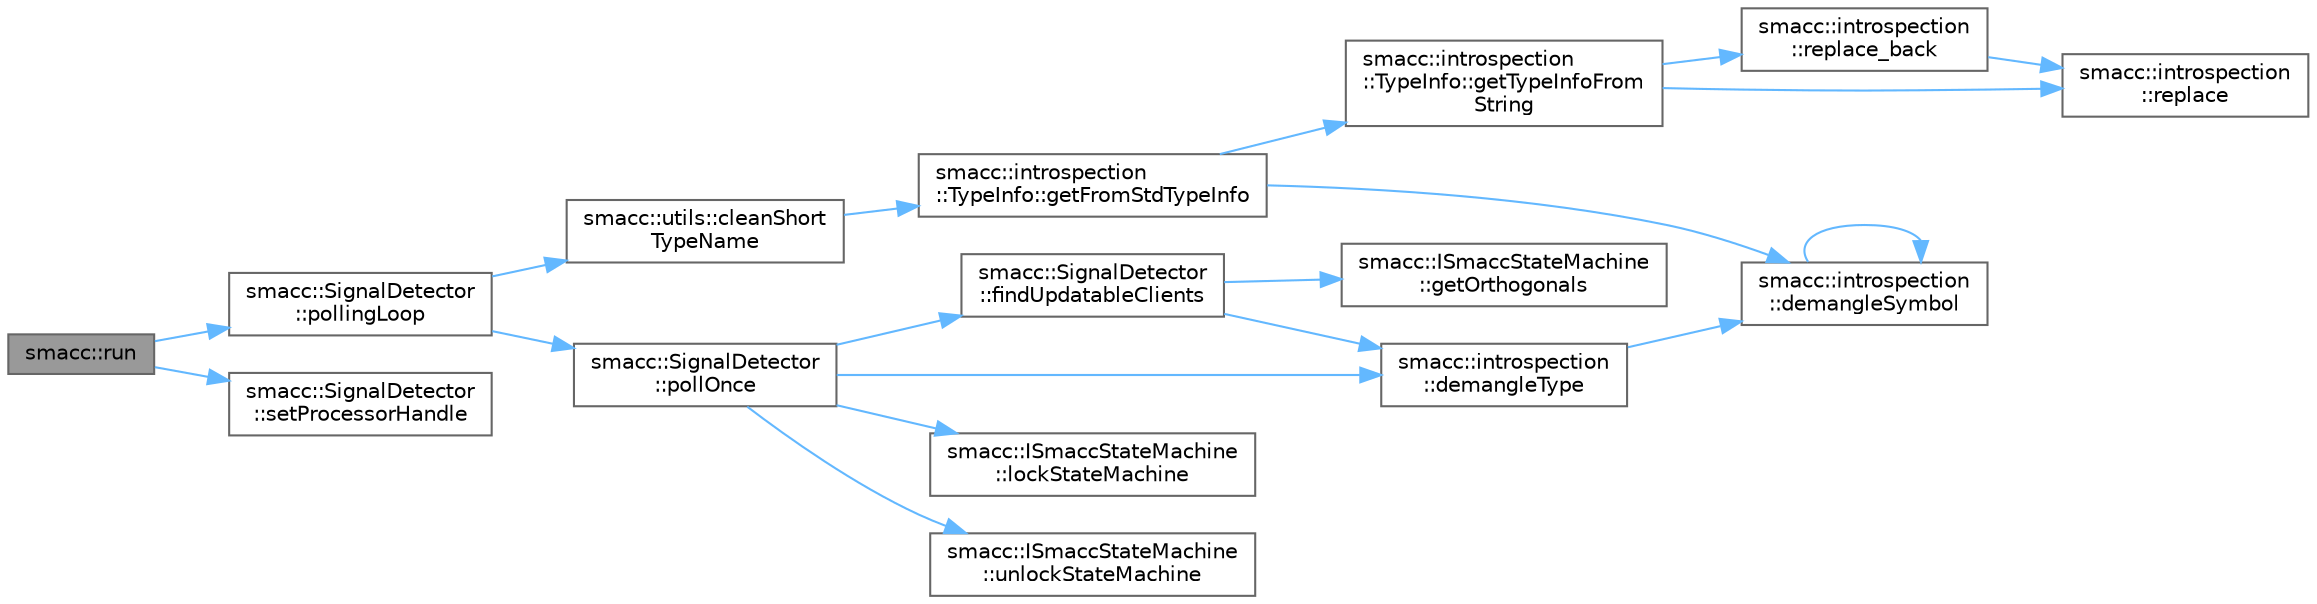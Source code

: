 digraph "smacc::run"
{
 // LATEX_PDF_SIZE
  bgcolor="transparent";
  edge [fontname=Helvetica,fontsize=10,labelfontname=Helvetica,labelfontsize=10];
  node [fontname=Helvetica,fontsize=10,shape=box,height=0.2,width=0.4];
  rankdir="LR";
  Node1 [label="smacc::run",height=0.2,width=0.4,color="gray40", fillcolor="grey60", style="filled", fontcolor="black",tooltip=" "];
  Node1 -> Node2 [color="steelblue1",style="solid"];
  Node2 [label="smacc::SignalDetector\l::pollingLoop",height=0.2,width=0.4,color="grey40", fillcolor="white", style="filled",URL="$classsmacc_1_1SignalDetector.html#a2665e66cdae9f6533c64bbcecf3fa199",tooltip=" "];
  Node2 -> Node3 [color="steelblue1",style="solid"];
  Node3 [label="smacc::utils::cleanShort\lTypeName",height=0.2,width=0.4,color="grey40", fillcolor="white", style="filled",URL="$namespacesmacc_1_1utils.html#aacd1975bb7cd9bec4b50e111a2ae7edb",tooltip=" "];
  Node3 -> Node4 [color="steelblue1",style="solid"];
  Node4 [label="smacc::introspection\l::TypeInfo::getFromStdTypeInfo",height=0.2,width=0.4,color="grey40", fillcolor="white", style="filled",URL="$classsmacc_1_1introspection_1_1TypeInfo.html#ada1e604cd8bf968a5f816fbace4af881",tooltip=" "];
  Node4 -> Node5 [color="steelblue1",style="solid"];
  Node5 [label="smacc::introspection\l::demangleSymbol",height=0.2,width=0.4,color="grey40", fillcolor="white", style="filled",URL="$namespacesmacc_1_1introspection.html#aa9158a0ff0cfe83a59877e6af7d7f873",tooltip=" "];
  Node5 -> Node5 [color="steelblue1",style="solid"];
  Node4 -> Node6 [color="steelblue1",style="solid"];
  Node6 [label="smacc::introspection\l::TypeInfo::getTypeInfoFrom\lString",height=0.2,width=0.4,color="grey40", fillcolor="white", style="filled",URL="$classsmacc_1_1introspection_1_1TypeInfo.html#a47d65b6c61499d7ae8ab9f6325c84837",tooltip=" "];
  Node6 -> Node7 [color="steelblue1",style="solid"];
  Node7 [label="smacc::introspection\l::replace",height=0.2,width=0.4,color="grey40", fillcolor="white", style="filled",URL="$namespacesmacc_1_1introspection.html#a48571b9bf3b115d2a83cc0147c96d0bd",tooltip=" "];
  Node6 -> Node8 [color="steelblue1",style="solid"];
  Node8 [label="smacc::introspection\l::replace_back",height=0.2,width=0.4,color="grey40", fillcolor="white", style="filled",URL="$namespacesmacc_1_1introspection.html#a03d7d3379217139c51d5e7df81c7ccc2",tooltip=" "];
  Node8 -> Node7 [color="steelblue1",style="solid"];
  Node2 -> Node9 [color="steelblue1",style="solid"];
  Node9 [label="smacc::SignalDetector\l::pollOnce",height=0.2,width=0.4,color="grey40", fillcolor="white", style="filled",URL="$classsmacc_1_1SignalDetector.html#a9a116479e23259f3a5d5d4a47278afd5",tooltip=" "];
  Node9 -> Node10 [color="steelblue1",style="solid"];
  Node10 [label="smacc::introspection\l::demangleType",height=0.2,width=0.4,color="grey40", fillcolor="white", style="filled",URL="$namespacesmacc_1_1introspection.html#a670e39ccea29952859df4e2d0e45077b",tooltip=" "];
  Node10 -> Node5 [color="steelblue1",style="solid"];
  Node9 -> Node11 [color="steelblue1",style="solid"];
  Node11 [label="smacc::SignalDetector\l::findUpdatableClients",height=0.2,width=0.4,color="grey40", fillcolor="white", style="filled",URL="$classsmacc_1_1SignalDetector.html#a47ec2df560e2e33758ce3975bece9385",tooltip=" "];
  Node11 -> Node10 [color="steelblue1",style="solid"];
  Node11 -> Node12 [color="steelblue1",style="solid"];
  Node12 [label="smacc::ISmaccStateMachine\l::getOrthogonals",height=0.2,width=0.4,color="grey40", fillcolor="white", style="filled",URL="$classsmacc_1_1ISmaccStateMachine.html#a7f5b2882dbd077584767cb2533ed3c49",tooltip=" "];
  Node9 -> Node13 [color="steelblue1",style="solid"];
  Node13 [label="smacc::ISmaccStateMachine\l::lockStateMachine",height=0.2,width=0.4,color="grey40", fillcolor="white", style="filled",URL="$classsmacc_1_1ISmaccStateMachine.html#a5c8d4c9a4b11c7950266a00e48080ce3",tooltip=" "];
  Node9 -> Node14 [color="steelblue1",style="solid"];
  Node14 [label="smacc::ISmaccStateMachine\l::unlockStateMachine",height=0.2,width=0.4,color="grey40", fillcolor="white", style="filled",URL="$classsmacc_1_1ISmaccStateMachine.html#ae2e3ceb87bfe3f9d8bf320e36071fdc7",tooltip=" "];
  Node1 -> Node15 [color="steelblue1",style="solid"];
  Node15 [label="smacc::SignalDetector\l::setProcessorHandle",height=0.2,width=0.4,color="grey40", fillcolor="white", style="filled",URL="$classsmacc_1_1SignalDetector.html#ac1197a77c32a3b817005391e550ce646",tooltip=" "];
}
